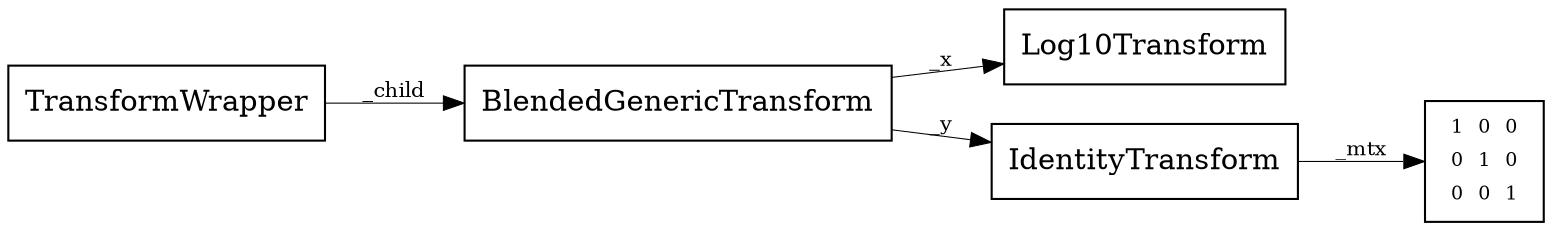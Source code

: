 digraph structs {
rankdir="LR";        
node [shape=record,style=filled];
edge [fontsize=10, penwidth=0.5];
obj_2635421509448[label="TransformWrapper",fillcolor=white];
obj_2635420960416[label="BlendedGenericTransform",fillcolor=white];
obj_2635422245216[label="Log10Transform",fillcolor=white];
obj_2635420960416 -> obj_2635422245216[label="_x",style=solid];
obj_2635422141688[label="IdentityTransform",fillcolor=white];
obj_2635333590752[label=<<table border="0"><tr><td>1</td><td>0</td><td>0</td></tr><tr><td>0</td><td>1</td><td>0</td></tr><tr><td>0</td><td>0</td><td>1</td></tr></table>>,fillcolor=white, fontsize=9];
obj_2635422141688 -> obj_2635333590752[label="_mtx",style=solid];
obj_2635420960416 -> obj_2635422141688[label="_y",style=solid];
obj_2635421509448 -> obj_2635420960416[label="_child",style=solid];
}
